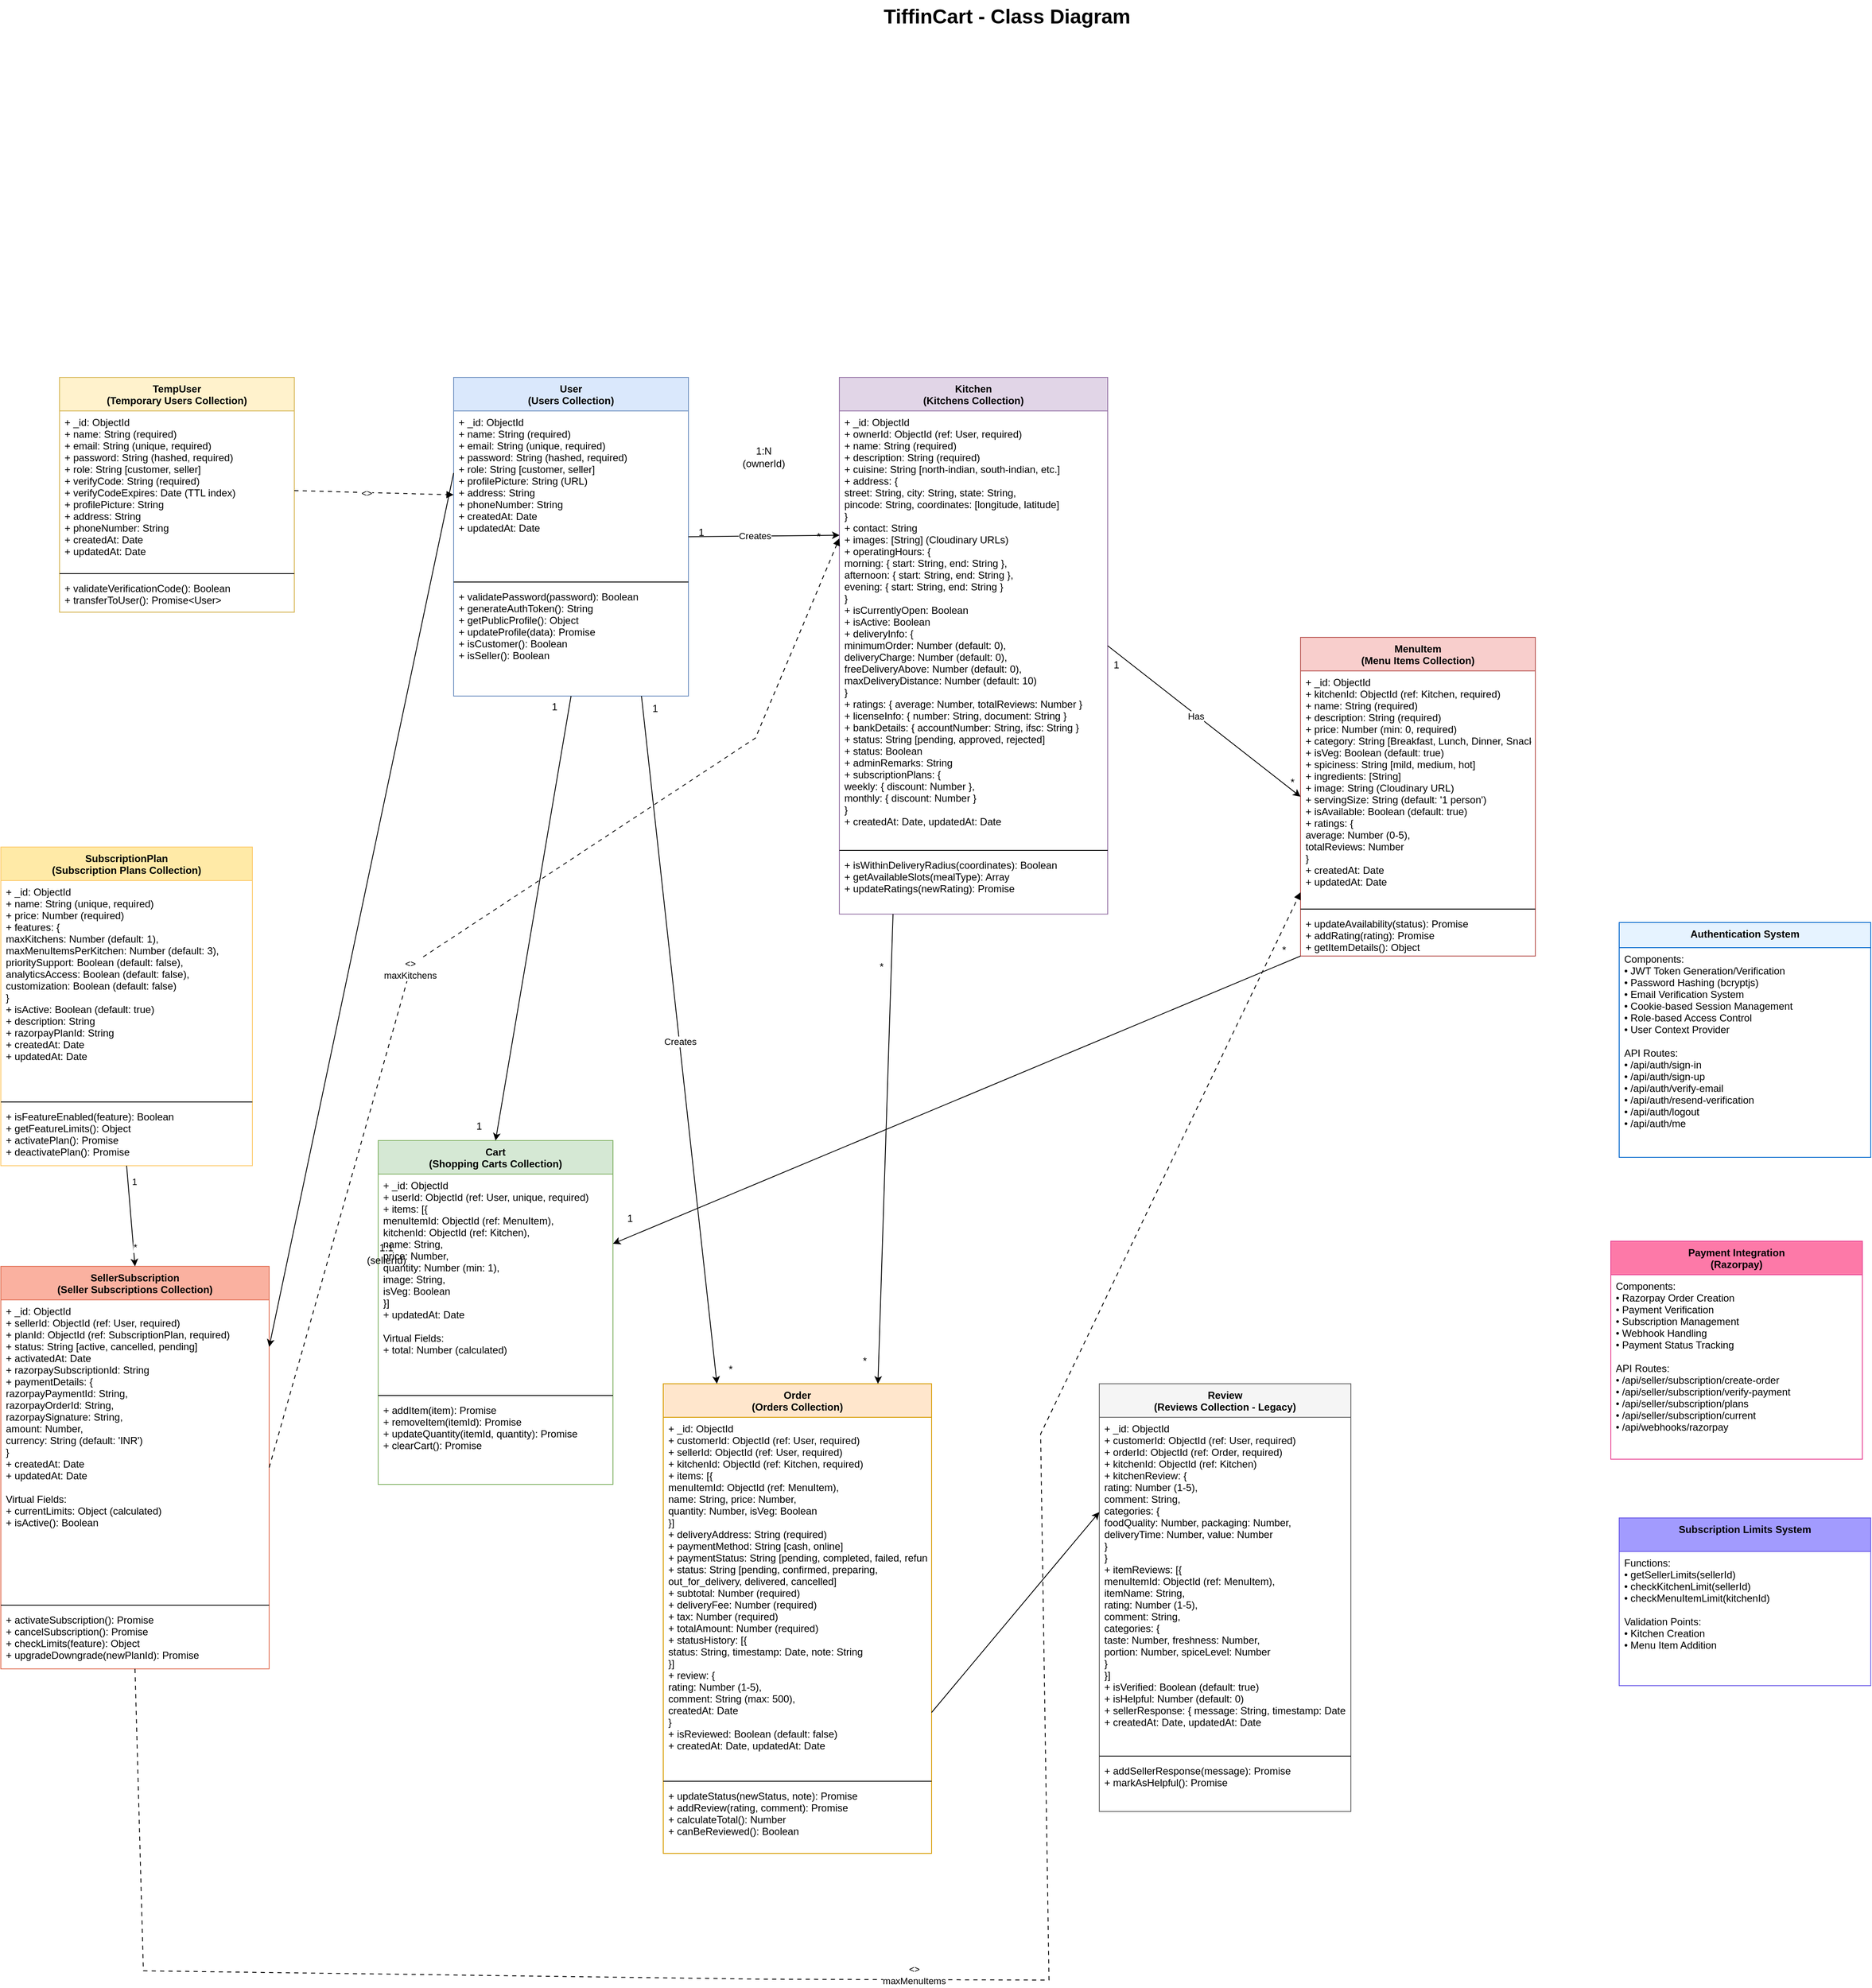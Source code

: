 <mxfile>
    <diagram name="TiffinCart System Architecture" id="tiffincart-class-diagram">
        <mxGraphModel dx="2179" dy="3202" grid="1" gridSize="10" guides="1" tooltips="1" connect="1" arrows="1" fold="1" page="1" pageScale="1" pageWidth="1654" pageHeight="2336" math="0" shadow="0">
            <root>
                <mxCell id="0"/>
                <mxCell id="1" parent="0"/>
                <mxCell id="user-class" value="User&#xa;(Users Collection)" style="swimlane;fontStyle=1;align=center;verticalAlign=top;childLayout=stackLayout;horizontal=1;startSize=40;horizontalStack=0;resizeParent=1;resizeParentMax=0;resizeLast=0;collapsible=1;marginBottom=0;fillColor=#dae8fc;strokeColor=#6c8ebf;" parent="1" vertex="1">
                    <mxGeometry x="190" y="-210" width="280" height="380" as="geometry"/>
                </mxCell>
                <mxCell id="user-attributes" value="+ _id: ObjectId&#xa;+ name: String (required)&#xa;+ email: String (unique, required)&#xa;+ password: String (hashed, required)&#xa;+ role: String [customer, seller]&#xa;+ profilePicture: String (URL)&#xa;+ address: String&#xa;+ phoneNumber: String&#xa;+ createdAt: Date&#xa;+ updatedAt: Date" style="text;strokeColor=none;fillColor=none;align=left;verticalAlign=top;spacingLeft=4;spacingRight=4;overflow=hidden;rotatable=0;points=[[0,0.5],[1,0.5]];portConstraint=eastwest;" parent="user-class" vertex="1">
                    <mxGeometry y="40" width="280" height="200" as="geometry"/>
                </mxCell>
                <mxCell id="user-separator" value="" style="line;strokeWidth=1;fillColor=none;align=left;verticalAlign=middle;spacingTop=-1;spacingLeft=3;spacingRight=3;rotatable=0;labelPosition=right;points=[];portConstraint=eastwest;" parent="user-class" vertex="1">
                    <mxGeometry y="240" width="280" height="8" as="geometry"/>
                </mxCell>
                <mxCell id="user-methods" value="+ validatePassword(password): Boolean&#xa;+ generateAuthToken(): String&#xa;+ getPublicProfile(): Object&#xa;+ updateProfile(data): Promise&#xa;+ isCustomer(): Boolean&#xa;+ isSeller(): Boolean" style="text;strokeColor=none;fillColor=none;align=left;verticalAlign=top;spacingLeft=4;spacingRight=4;overflow=hidden;rotatable=0;points=[[0,0.5],[1,0.5]];portConstraint=eastwest;" parent="user-class" vertex="1">
                    <mxGeometry y="248" width="280" height="132" as="geometry"/>
                </mxCell>
                <mxCell id="tempuser-class" value="TempUser&#xa;(Temporary Users Collection)" style="swimlane;fontStyle=1;align=center;verticalAlign=top;childLayout=stackLayout;horizontal=1;startSize=40;horizontalStack=0;resizeParent=1;resizeParentMax=0;resizeLast=0;collapsible=1;marginBottom=0;fillColor=#fff2cc;strokeColor=#d6b656;" parent="1" vertex="1">
                    <mxGeometry x="-280" y="-210" width="280" height="280" as="geometry"/>
                </mxCell>
                <mxCell id="tempuser-attributes" value="+ _id: ObjectId&#xa;+ name: String (required)&#xa;+ email: String (unique, required)&#xa;+ password: String (hashed, required)&#xa;+ role: String [customer, seller]&#xa;+ verifyCode: String (required)&#xa;+ verifyCodeExpires: Date (TTL index)&#xa;+ profilePicture: String&#xa;+ address: String&#xa;+ phoneNumber: String&#xa;+ createdAt: Date&#xa;+ updatedAt: Date" style="text;strokeColor=none;fillColor=none;align=left;verticalAlign=top;spacingLeft=4;spacingRight=4;overflow=hidden;rotatable=0;points=[[0,0.5],[1,0.5]];portConstraint=eastwest;" parent="tempuser-class" vertex="1">
                    <mxGeometry y="40" width="280" height="190" as="geometry"/>
                </mxCell>
                <mxCell id="tempuser-separator" value="" style="line;strokeWidth=1;fillColor=none;align=left;verticalAlign=middle;spacingTop=-1;spacingLeft=3;spacingRight=3;rotatable=0;labelPosition=right;points=[];portConstraint=eastwest;" parent="tempuser-class" vertex="1">
                    <mxGeometry y="230" width="280" height="8" as="geometry"/>
                </mxCell>
                <mxCell id="tempuser-methods" value="+ validateVerificationCode(): Boolean&#xa;+ transferToUser(): Promise&lt;User&gt;" style="text;strokeColor=none;fillColor=none;align=left;verticalAlign=top;spacingLeft=4;spacingRight=4;overflow=hidden;rotatable=0;points=[[0,0.5],[1,0.5]];portConstraint=eastwest;" parent="tempuser-class" vertex="1">
                    <mxGeometry y="238" width="280" height="42" as="geometry"/>
                </mxCell>
                <mxCell id="kitchen-class" value="Kitchen&#xa;(Kitchens Collection)" style="swimlane;fontStyle=1;align=center;verticalAlign=top;childLayout=stackLayout;horizontal=1;startSize=40;horizontalStack=0;resizeParent=1;resizeParentMax=0;resizeLast=0;collapsible=1;marginBottom=0;fillColor=#e1d5e7;strokeColor=#9673a6;" parent="1" vertex="1">
                    <mxGeometry x="650" y="-210" width="320" height="640" as="geometry"/>
                </mxCell>
                <mxCell id="kitchen-attributes" value="+ _id: ObjectId&#xa;+ ownerId: ObjectId (ref: User, required)&#xa;+ name: String (required)&#xa;+ description: String (required)&#xa;+ cuisine: String [north-indian, south-indian, etc.]&#xa;+ address: {&#xa;    street: String, city: String, state: String,&#xa;    pincode: String, coordinates: [longitude, latitude]&#xa;}&#xa;+ contact: String&#xa;+ images: [String] (Cloudinary URLs)&#xa;+ operatingHours: {&#xa;    morning: { start: String, end: String },&#xa;    afternoon: { start: String, end: String },&#xa;    evening: { start: String, end: String }&#xa;}&#xa;+ isCurrentlyOpen: Boolean&#xa;+ isActive: Boolean&#xa;+ deliveryInfo: {&#xa;    minimumOrder: Number (default: 0),&#xa;    deliveryCharge: Number (default: 0),&#xa;    freeDeliveryAbove: Number (default: 0),&#xa;    maxDeliveryDistance: Number (default: 10)&#xa;}&#xa;+ ratings: { average: Number, totalReviews: Number }&#xa;+ licenseInfo: { number: String, document: String }&#xa;+ bankDetails: { accountNumber: String, ifsc: String }&#xa;+ status: String [pending, approved, rejected]&#xa;+ status: Boolean&#xa;+ adminRemarks: String&#xa;+ subscriptionPlans: {&#xa;    weekly: { discount: Number },&#xa;    monthly: { discount: Number }&#xa;}&#xa;+ createdAt: Date, updatedAt: Date" style="text;strokeColor=none;fillColor=none;align=left;verticalAlign=top;spacingLeft=4;spacingRight=4;overflow=hidden;rotatable=0;points=[[0,0.5],[1,0.5]];portConstraint=eastwest;" parent="kitchen-class" vertex="1">
                    <mxGeometry y="40" width="320" height="520" as="geometry"/>
                </mxCell>
                <mxCell id="kitchen-separator" value="" style="line;strokeWidth=1;fillColor=none;align=left;verticalAlign=middle;spacingTop=-1;spacingLeft=3;spacingRight=3;rotatable=0;labelPosition=right;points=[];portConstraint=eastwest;" parent="kitchen-class" vertex="1">
                    <mxGeometry y="560" width="320" height="8" as="geometry"/>
                </mxCell>
                <mxCell id="kitchen-methods" value="+ isWithinDeliveryRadius(coordinates): Boolean&#xa;+ getAvailableSlots(mealType): Array&#xa;+ updateRatings(newRating): Promise" style="text;strokeColor=none;fillColor=none;align=left;verticalAlign=top;spacingLeft=4;spacingRight=4;overflow=hidden;rotatable=0;points=[[0,0.5],[1,0.5]];portConstraint=eastwest;" parent="kitchen-class" vertex="1">
                    <mxGeometry y="568" width="320" height="72" as="geometry"/>
                </mxCell>
                <mxCell id="menuitem-class" value="MenuItem&#xa;(Menu Items Collection)" style="swimlane;fontStyle=1;align=center;verticalAlign=top;childLayout=stackLayout;horizontal=1;startSize=40;horizontalStack=0;resizeParent=1;resizeParentMax=0;resizeLast=0;collapsible=1;marginBottom=0;fillColor=#f8cecc;strokeColor=#b85450;" parent="1" vertex="1">
                    <mxGeometry x="1200" y="100" width="280" height="380" as="geometry"/>
                </mxCell>
                <mxCell id="menuitem-attributes" value="+ _id: ObjectId&#xa;+ kitchenId: ObjectId (ref: Kitchen, required)&#xa;+ name: String (required)&#xa;+ description: String (required)&#xa;+ price: Number (min: 0, required)&#xa;+ category: String [Breakfast, Lunch, Dinner, Snacks, Dessert]&#xa;+ isVeg: Boolean (default: true)&#xa;+ spiciness: String [mild, medium, hot]&#xa;+ ingredients: [String]&#xa;+ image: String (Cloudinary URL)&#xa;+ servingSize: String (default: &#39;1 person&#39;)&#xa;+ isAvailable: Boolean (default: true)&#xa;+ ratings: {&#xa;    average: Number (0-5),&#xa;    totalReviews: Number&#xa;}&#xa;+ createdAt: Date&#xa;+ updatedAt: Date" style="text;strokeColor=none;fillColor=none;align=left;verticalAlign=top;spacingLeft=4;spacingRight=4;overflow=hidden;rotatable=0;points=[[0,0.5],[1,0.5]];portConstraint=eastwest;" parent="menuitem-class" vertex="1">
                    <mxGeometry y="40" width="280" height="280" as="geometry"/>
                </mxCell>
                <mxCell id="menuitem-separator" value="" style="line;strokeWidth=1;fillColor=none;align=left;verticalAlign=middle;spacingTop=-1;spacingLeft=3;spacingRight=3;rotatable=0;labelPosition=right;points=[];portConstraint=eastwest;" parent="menuitem-class" vertex="1">
                    <mxGeometry y="320" width="280" height="8" as="geometry"/>
                </mxCell>
                <mxCell id="menuitem-methods" value="+ updateAvailability(status): Promise&#xa;+ addRating(rating): Promise&#xa;+ getItemDetails(): Object" style="text;strokeColor=none;fillColor=none;align=left;verticalAlign=top;spacingLeft=4;spacingRight=4;overflow=hidden;rotatable=0;points=[[0,0.5],[1,0.5]];portConstraint=eastwest;" parent="menuitem-class" vertex="1">
                    <mxGeometry y="328" width="280" height="52" as="geometry"/>
                </mxCell>
                <mxCell id="cart-class" value="Cart&#xa;(Shopping Carts Collection)" style="swimlane;fontStyle=1;align=center;verticalAlign=top;childLayout=stackLayout;horizontal=1;startSize=40;horizontalStack=0;resizeParent=1;resizeParentMax=0;resizeLast=0;collapsible=1;marginBottom=0;fillColor=#d5e8d4;strokeColor=#82b366;" parent="1" vertex="1">
                    <mxGeometry x="100" y="700" width="280" height="410" as="geometry"/>
                </mxCell>
                <mxCell id="cart-attributes" value="+ _id: ObjectId&#xa;+ userId: ObjectId (ref: User, unique, required)&#xa;+ items: [{&#xa;    menuItemId: ObjectId (ref: MenuItem),&#xa;    kitchenId: ObjectId (ref: Kitchen),&#xa;    name: String,&#xa;    price: Number,&#xa;    quantity: Number (min: 1),&#xa;    image: String,&#xa;    isVeg: Boolean&#xa;}]&#xa;+ updatedAt: Date&#xa;&#xa;Virtual Fields:&#xa;+ total: Number (calculated)" style="text;strokeColor=none;fillColor=none;align=left;verticalAlign=top;spacingLeft=4;spacingRight=4;overflow=hidden;rotatable=0;points=[[0,0.5],[1,0.5]];portConstraint=eastwest;" parent="cart-class" vertex="1">
                    <mxGeometry y="40" width="280" height="260" as="geometry"/>
                </mxCell>
                <mxCell id="cart-separator" value="" style="line;strokeWidth=1;fillColor=none;align=left;verticalAlign=middle;spacingTop=-1;spacingLeft=3;spacingRight=3;rotatable=0;labelPosition=right;points=[];portConstraint=eastwest;" parent="cart-class" vertex="1">
                    <mxGeometry y="300" width="280" height="8" as="geometry"/>
                </mxCell>
                <mxCell id="cart-methods" value="+ addItem(item): Promise&#xa;+ removeItem(itemId): Promise&#xa;+ updateQuantity(itemId, quantity): Promise&#xa;+ clearCart(): Promise" style="text;strokeColor=none;fillColor=none;align=left;verticalAlign=top;spacingLeft=4;spacingRight=4;overflow=hidden;rotatable=0;points=[[0,0.5],[1,0.5]];portConstraint=eastwest;" parent="cart-class" vertex="1">
                    <mxGeometry y="308" width="280" height="102" as="geometry"/>
                </mxCell>
                <mxCell id="order-class" value="Order&#xa;(Orders Collection)" style="swimlane;fontStyle=1;align=center;verticalAlign=top;childLayout=stackLayout;horizontal=1;startSize=40;horizontalStack=0;resizeParent=1;resizeParentMax=0;resizeLast=0;collapsible=1;marginBottom=0;fillColor=#ffe6cc;strokeColor=#d79b00;" parent="1" vertex="1">
                    <mxGeometry x="440" y="990" width="320" height="560" as="geometry"/>
                </mxCell>
                <mxCell id="order-attributes" value="+ _id: ObjectId&#xa;+ customerId: ObjectId (ref: User, required)&#xa;+ sellerId: ObjectId (ref: User, required)&#xa;+ kitchenId: ObjectId (ref: Kitchen, required)&#xa;+ items: [{&#xa;    menuItemId: ObjectId (ref: MenuItem),&#xa;    name: String, price: Number,&#xa;    quantity: Number, isVeg: Boolean&#xa;}]&#xa;+ deliveryAddress: String (required)&#xa;+ paymentMethod: String [cash, online]&#xa;+ paymentStatus: String [pending, completed, failed, refunded]&#xa;+ status: String [pending, confirmed, preparing, &#xa;    out_for_delivery, delivered, cancelled]&#xa;+ subtotal: Number (required)&#xa;+ deliveryFee: Number (required)&#xa;+ tax: Number (required)&#xa;+ totalAmount: Number (required)&#xa;+ statusHistory: [{&#xa;    status: String, timestamp: Date, note: String&#xa;}]&#xa;+ review: {&#xa;    rating: Number (1-5),&#xa;    comment: String (max: 500),&#xa;    createdAt: Date&#xa;}&#xa;+ isReviewed: Boolean (default: false)&#xa;+ createdAt: Date, updatedAt: Date" style="text;strokeColor=none;fillColor=none;align=left;verticalAlign=top;spacingLeft=4;spacingRight=4;overflow=hidden;rotatable=0;points=[[0,0.5],[1,0.5]];portConstraint=eastwest;" parent="order-class" vertex="1">
                    <mxGeometry y="40" width="320" height="430" as="geometry"/>
                </mxCell>
                <mxCell id="order-separator" value="" style="line;strokeWidth=1;fillColor=none;align=left;verticalAlign=middle;spacingTop=-1;spacingLeft=3;spacingRight=3;rotatable=0;labelPosition=right;points=[];portConstraint=eastwest;" parent="order-class" vertex="1">
                    <mxGeometry y="470" width="320" height="8" as="geometry"/>
                </mxCell>
                <mxCell id="order-methods" value="+ updateStatus(newStatus, note): Promise&#xa;+ addReview(rating, comment): Promise&#xa;+ calculateTotal(): Number&#xa;+ canBeReviewed(): Boolean" style="text;strokeColor=none;fillColor=none;align=left;verticalAlign=top;spacingLeft=4;spacingRight=4;overflow=hidden;rotatable=0;points=[[0,0.5],[1,0.5]];portConstraint=eastwest;" parent="order-class" vertex="1">
                    <mxGeometry y="478" width="320" height="82" as="geometry"/>
                </mxCell>
                <mxCell id="review-class" value="Review&#xa;(Reviews Collection - Legacy)" style="swimlane;fontStyle=1;align=center;verticalAlign=top;childLayout=stackLayout;horizontal=1;startSize=40;horizontalStack=0;resizeParent=1;resizeParentMax=0;resizeLast=0;collapsible=1;marginBottom=0;fillColor=#f5f5f5;strokeColor=#666666;" parent="1" vertex="1">
                    <mxGeometry x="960" y="990" width="300" height="510" as="geometry"/>
                </mxCell>
                <mxCell id="review-attributes" value="+ _id: ObjectId&#xa;+ customerId: ObjectId (ref: User, required)&#xa;+ orderId: ObjectId (ref: Order, required)&#xa;+ kitchenId: ObjectId (ref: Kitchen)&#xa;+ kitchenReview: {&#xa;    rating: Number (1-5),&#xa;    comment: String,&#xa;    categories: {&#xa;        foodQuality: Number, packaging: Number,&#xa;        deliveryTime: Number, value: Number&#xa;    }&#xa;}&#xa;+ itemReviews: [{&#xa;    menuItemId: ObjectId (ref: MenuItem),&#xa;    itemName: String,&#xa;    rating: Number (1-5),&#xa;    comment: String,&#xa;    categories: {&#xa;        taste: Number, freshness: Number,&#xa;        portion: Number, spiceLevel: Number&#xa;    }&#xa;}]&#xa;+ isVerified: Boolean (default: true)&#xa;+ isHelpful: Number (default: 0)&#xa;+ sellerResponse: { message: String, timestamp: Date }&#xa;+ createdAt: Date, updatedAt: Date" style="text;strokeColor=none;fillColor=none;align=left;verticalAlign=top;spacingLeft=4;spacingRight=4;overflow=hidden;rotatable=0;points=[[0,0.5],[1,0.5]];portConstraint=eastwest;" parent="review-class" vertex="1">
                    <mxGeometry y="40" width="300" height="400" as="geometry"/>
                </mxCell>
                <mxCell id="review-separator" value="" style="line;strokeWidth=1;fillColor=none;align=left;verticalAlign=middle;spacingTop=-1;spacingLeft=3;spacingRight=3;rotatable=0;labelPosition=right;points=[];portConstraint=eastwest;" parent="review-class" vertex="1">
                    <mxGeometry y="440" width="300" height="8" as="geometry"/>
                </mxCell>
                <mxCell id="review-methods" value="+ addSellerResponse(message): Promise&#xa;+ markAsHelpful(): Promise" style="text;strokeColor=none;fillColor=none;align=left;verticalAlign=top;spacingLeft=4;spacingRight=4;overflow=hidden;rotatable=0;points=[[0,0.5],[1,0.5]];portConstraint=eastwest;" parent="review-class" vertex="1">
                    <mxGeometry y="448" width="300" height="62" as="geometry"/>
                </mxCell>
                <mxCell id="auth-system" value="Authentication System" style="swimlane;fontStyle=1;align=center;verticalAlign=top;childLayout=stackLayout;horizontal=1;startSize=30;horizontalStack=0;resizeParent=1;resizeParentMax=0;resizeLast=0;collapsible=1;marginBottom=0;fillColor=#e6f3ff;strokeColor=#0066cc;" parent="1" vertex="1">
                    <mxGeometry x="1580" y="440" width="300" height="280" as="geometry"/>
                </mxCell>
                <mxCell id="auth-components" value="Components:&#xa;• JWT Token Generation/Verification&#xa;• Password Hashing (bcryptjs)&#xa;• Email Verification System&#xa;• Cookie-based Session Management&#xa;• Role-based Access Control&#xa;• User Context Provider&#xa;&#xa;API Routes:&#xa;• /api/auth/sign-in&#xa;• /api/auth/sign-up&#xa;• /api/auth/verify-email&#xa;• /api/auth/resend-verification&#xa;• /api/auth/logout&#xa;• /api/auth/me" style="text;strokeColor=none;fillColor=none;align=left;verticalAlign=top;spacingLeft=4;spacingRight=4;overflow=hidden;rotatable=0;points=[[0,0.5],[1,0.5]];portConstraint=eastwest;" parent="auth-system" vertex="1">
                    <mxGeometry y="30" width="300" height="250" as="geometry"/>
                </mxCell>
                <mxCell id="user-kitchen-relation" value="" style="endArrow=classic;html=1;rounded=0;exitX=1;exitY=0.5;exitDx=0;exitDy=0;entryX=0.001;entryY=0.285;entryDx=0;entryDy=0;entryPerimeter=0;" parent="1" source="user-class" target="kitchen-attributes" edge="1">
                    <mxGeometry width="50" height="50" relative="1" as="geometry">
                        <mxPoint x="600" y="300" as="sourcePoint"/>
                        <mxPoint x="540" y="310" as="targetPoint"/>
                        <Array as="points"/>
                    </mxGeometry>
                </mxCell>
                <mxCell id="7" value="Creates" style="edgeLabel;html=1;align=center;verticalAlign=middle;resizable=0;points=[];" parent="user-kitchen-relation" vertex="1" connectable="0">
                    <mxGeometry x="-0.124" relative="1" as="geometry">
                        <mxPoint as="offset"/>
                    </mxGeometry>
                </mxCell>
                <mxCell id="user-kitchen-label" value="1:N&#xa;(ownerId)" style="text;html=1;strokeColor=none;fillColor=none;align=center;verticalAlign=middle;whiteSpace=wrap;rounded=0;" parent="1" vertex="1">
                    <mxGeometry x="530" y="-130" width="60" height="30" as="geometry"/>
                </mxCell>
                <mxCell id="kitchen-menuitem-relation" value="" style="endArrow=classic;html=1;rounded=0;exitX=1;exitY=0.5;exitDx=0;exitDy=0;entryX=0;entryY=0.5;entryDx=0;entryDy=0;" parent="1" source="kitchen-class" target="menuitem-class" edge="1">
                    <mxGeometry width="50" height="50" relative="1" as="geometry">
                        <mxPoint x="1100" y="300" as="sourcePoint"/>
                        <mxPoint x="1150" y="250" as="targetPoint"/>
                    </mxGeometry>
                </mxCell>
                <mxCell id="10" value="Has" style="edgeLabel;html=1;align=center;verticalAlign=middle;resizable=0;points=[];" parent="kitchen-menuitem-relation" vertex="1" connectable="0">
                    <mxGeometry x="-0.081" y="-1" relative="1" as="geometry">
                        <mxPoint as="offset"/>
                    </mxGeometry>
                </mxCell>
                <mxCell id="user-cart-relation" value="" style="endArrow=classic;html=1;rounded=0;exitX=0.5;exitY=1;exitDx=0;exitDy=0;entryX=0.5;entryY=0;entryDx=0;entryDy=0;" parent="1" source="user-class" target="cart-class" edge="1">
                    <mxGeometry width="50" height="50" relative="1" as="geometry">
                        <mxPoint x="200" y="550" as="sourcePoint"/>
                        <mxPoint x="250" y="500" as="targetPoint"/>
                    </mxGeometry>
                </mxCell>
                <mxCell id="user-order-customer-relation" value="" style="endArrow=classic;html=1;rounded=0;exitX=0.8;exitY=1;exitDx=0;exitDy=0;entryX=0.2;entryY=0;entryDx=0;entryDy=0;" parent="1" source="user-class" target="order-class" edge="1">
                    <mxGeometry width="50" height="50" relative="1" as="geometry">
                        <mxPoint x="350" y="550" as="sourcePoint"/>
                        <mxPoint x="400" y="500" as="targetPoint"/>
                    </mxGeometry>
                </mxCell>
                <mxCell id="18" value="Creates" style="edgeLabel;html=1;align=center;verticalAlign=middle;resizable=0;points=[];" parent="user-order-customer-relation" vertex="1" connectable="0">
                    <mxGeometry x="0.007" y="1" relative="1" as="geometry">
                        <mxPoint x="-1" y="-1" as="offset"/>
                    </mxGeometry>
                </mxCell>
                <mxCell id="kitchen-order-relation" value="" style="endArrow=classic;html=1;rounded=0;exitX=0.2;exitY=1;exitDx=0;exitDy=0;entryX=0.8;entryY=0;entryDx=0;entryDy=0;" parent="1" source="kitchen-class" target="order-class" edge="1">
                    <mxGeometry width="50" height="50" relative="1" as="geometry">
                        <mxPoint x="700" y="650" as="sourcePoint"/>
                        <mxPoint x="750" y="600" as="targetPoint"/>
                    </mxGeometry>
                </mxCell>
                <mxCell id="menuitem-cart-relation" value="" style="endArrow=classic;html=1;rounded=0;exitX=0;exitY=1;exitDx=0;exitDy=0;entryX=1;entryY=0.3;entryDx=0;entryDy=0;" parent="1" source="menuitem-class" target="cart-class" edge="1">
                    <mxGeometry width="50" height="50" relative="1" as="geometry">
                        <mxPoint x="1100" y="600" as="sourcePoint"/>
                        <mxPoint x="1150" y="550" as="targetPoint"/>
                    </mxGeometry>
                </mxCell>
                <mxCell id="order-review-relation" value="" style="endArrow=classic;html=1;rounded=0;exitX=1;exitY=0.7;exitDx=0;exitDy=0;entryX=0;entryY=0.3;entryDx=0;entryDy=0;" parent="1" source="order-class" target="review-class" edge="1">
                    <mxGeometry width="50" height="50" relative="1" as="geometry">
                        <mxPoint x="750" y="950" as="sourcePoint"/>
                        <mxPoint x="800" y="900" as="targetPoint"/>
                    </mxGeometry>
                </mxCell>
                <mxCell id="subscription-plan-class" value="SubscriptionPlan&#xa;(Subscription Plans Collection)" style="swimlane;fontStyle=1;align=center;verticalAlign=top;childLayout=stackLayout;horizontal=1;startSize=40;horizontalStack=0;resizeParent=1;resizeParentMax=0;resizeLast=0;collapsible=1;marginBottom=0;fillColor=#ffeaa7;strokeColor=#fdcb6e;" parent="1" vertex="1">
                    <mxGeometry x="-350" y="350" width="300" height="380" as="geometry"/>
                </mxCell>
                <mxCell id="subscription-plan-attributes" value="+ _id: ObjectId&#xa;+ name: String (unique, required)&#xa;+ price: Number (required)&#xa;+ features: {&#xa;    maxKitchens: Number (default: 1),&#xa;    maxMenuItemsPerKitchen: Number (default: 3),&#xa;    prioritySupport: Boolean (default: false),&#xa;    analyticsAccess: Boolean (default: false),&#xa;    customization: Boolean (default: false)&#xa;}&#xa;+ isActive: Boolean (default: true)&#xa;+ description: String&#xa;+ razorpayPlanId: String&#xa;+ createdAt: Date&#xa;+ updatedAt: Date" style="text;strokeColor=none;fillColor=none;align=left;verticalAlign=top;spacingLeft=4;spacingRight=4;overflow=hidden;rotatable=0;points=[[0,0.5],[1,0.5]];portConstraint=eastwest;" parent="subscription-plan-class" vertex="1">
                    <mxGeometry y="40" width="300" height="260" as="geometry"/>
                </mxCell>
                <mxCell id="subscription-plan-separator" value="" style="line;strokeWidth=1;fillColor=none;align=left;verticalAlign=middle;spacingTop=-1;spacingLeft=3;spacingRight=3;rotatable=0;labelPosition=right;points=[];portConstraint=eastwest;" parent="subscription-plan-class" vertex="1">
                    <mxGeometry y="300" width="300" height="8" as="geometry"/>
                </mxCell>
                <mxCell id="subscription-plan-methods" value="+ isFeatureEnabled(feature): Boolean&#xa;+ getFeatureLimits(): Object&#xa;+ activatePlan(): Promise&#xa;+ deactivatePlan(): Promise" style="text;strokeColor=none;fillColor=none;align=left;verticalAlign=top;spacingLeft=4;spacingRight=4;overflow=hidden;rotatable=0;points=[[0,0.5],[1,0.5]];portConstraint=eastwest;" parent="subscription-plan-class" vertex="1">
                    <mxGeometry y="308" width="300" height="72" as="geometry"/>
                </mxCell>
                <mxCell id="seller-subscription-class" value="SellerSubscription&#xa;(Seller Subscriptions Collection)" style="swimlane;fontStyle=1;align=center;verticalAlign=top;childLayout=stackLayout;horizontal=1;startSize=40;horizontalStack=0;resizeParent=1;resizeParentMax=0;resizeLast=0;collapsible=1;marginBottom=0;fillColor=#fab1a0;strokeColor=#e17055;" parent="1" vertex="1">
                    <mxGeometry x="-350" y="850" width="320" height="480" as="geometry"/>
                </mxCell>
                <mxCell id="seller-subscription-attributes" value="+ _id: ObjectId&#xa;+ sellerId: ObjectId (ref: User, required)&#xa;+ planId: ObjectId (ref: SubscriptionPlan, required)&#xa;+ status: String [active, cancelled, pending]&#xa;+ activatedAt: Date&#xa;+ razorpaySubscriptionId: String&#xa;+ paymentDetails: {&#xa;    razorpayPaymentId: String,&#xa;    razorpayOrderId: String,&#xa;    razorpaySignature: String,&#xa;    amount: Number,&#xa;    currency: String (default: &#39;INR&#39;)&#xa;}&#xa;+ createdAt: Date&#xa;+ updatedAt: Date&#xa;&#xa;Virtual Fields:&#xa;+ currentLimits: Object (calculated)&#xa;+ isActive(): Boolean" style="text;strokeColor=none;fillColor=none;align=left;verticalAlign=top;spacingLeft=4;spacingRight=4;overflow=hidden;rotatable=0;points=[[0,0.5],[1,0.5]];portConstraint=eastwest;" parent="seller-subscription-class" vertex="1">
                    <mxGeometry y="40" width="320" height="360" as="geometry"/>
                </mxCell>
                <mxCell id="seller-subscription-separator" value="" style="line;strokeWidth=1;fillColor=none;align=left;verticalAlign=middle;spacingTop=-1;spacingLeft=3;spacingRight=3;rotatable=0;labelPosition=right;points=[];portConstraint=eastwest;" parent="seller-subscription-class" vertex="1">
                    <mxGeometry y="400" width="320" height="8" as="geometry"/>
                </mxCell>
                <mxCell id="seller-subscription-methods" value="+ activateSubscription(): Promise&#xa;+ cancelSubscription(): Promise&#xa;+ checkLimits(feature): Object&#xa;+ upgradeDowngrade(newPlanId): Promise" style="text;strokeColor=none;fillColor=none;align=left;verticalAlign=top;spacingLeft=4;spacingRight=4;overflow=hidden;rotatable=0;points=[[0,0.5],[1,0.5]];portConstraint=eastwest;" parent="seller-subscription-class" vertex="1">
                    <mxGeometry y="408" width="320" height="72" as="geometry"/>
                </mxCell>
                <mxCell id="payment-system" value="Payment Integration&#xa;(Razorpay)" style="swimlane;fontStyle=1;align=center;verticalAlign=top;childLayout=stackLayout;horizontal=1;startSize=40;horizontalStack=0;resizeParent=1;resizeParentMax=0;resizeLast=0;collapsible=1;marginBottom=0;fillColor=#fd79a8;strokeColor=#e84393;" parent="1" vertex="1">
                    <mxGeometry x="1570" y="820" width="300" height="260" as="geometry"/>
                </mxCell>
                <mxCell id="payment-components" value="Components:&#xa;• Razorpay Order Creation&#xa;• Payment Verification&#xa;• Subscription Management&#xa;• Webhook Handling&#xa;• Payment Status Tracking&#xa;&#xa;API Routes:&#xa;• /api/seller/subscription/create-order&#xa;• /api/seller/subscription/verify-payment&#xa;• /api/seller/subscription/plans&#xa;• /api/seller/subscription/current&#xa;• /api/webhooks/razorpay" style="text;strokeColor=none;fillColor=none;align=left;verticalAlign=top;spacingLeft=4;spacingRight=4;overflow=hidden;rotatable=0;points=[[0,0.5],[1,0.5]];portConstraint=eastwest;" parent="payment-system" vertex="1">
                    <mxGeometry y="40" width="300" height="220" as="geometry"/>
                </mxCell>
                <mxCell id="subscription-limits-system" value="Subscription Limits System" style="swimlane;fontStyle=1;align=center;verticalAlign=top;childLayout=stackLayout;horizontal=1;startSize=40;horizontalStack=0;resizeParent=1;resizeParentMax=0;resizeLast=0;collapsible=1;marginBottom=0;fillColor=#a29bfe;strokeColor=#6c5ce7;" parent="1" vertex="1">
                    <mxGeometry x="1580" y="1150" width="300" height="200" as="geometry"/>
                </mxCell>
                <mxCell id="subscription-limits-components" value="Functions:&#xa;• getSellerLimits(sellerId)&#xa;• checkKitchenLimit(sellerId)&#xa;• checkMenuItemLimit(kitchenId)&#xa;&#xa;Validation Points:&#xa;• Kitchen Creation&#xa;• Menu Item Addition&#xa;" style="text;strokeColor=none;fillColor=none;align=left;verticalAlign=top;spacingLeft=4;spacingRight=4;overflow=hidden;rotatable=0;points=[[0,0.5],[1,0.5]];portConstraint=eastwest;" parent="subscription-limits-system" vertex="1">
                    <mxGeometry y="40" width="300" height="160" as="geometry"/>
                </mxCell>
                <mxCell id="user-seller-subscription-relation" value="" style="endArrow=classic;html=1;rounded=0;exitX=0;exitY=0.3;exitDx=0;exitDy=0;entryX=1;entryY=0.2;entryDx=0;entryDy=0;" parent="1" source="user-class" target="seller-subscription-class" edge="1">
                    <mxGeometry width="50" height="50" relative="1" as="geometry">
                        <mxPoint x="200" y="950" as="sourcePoint"/>
                        <mxPoint x="250" y="900" as="targetPoint"/>
                    </mxGeometry>
                </mxCell>
                <mxCell id="user-seller-subscription-label" value="1:1&#xa;(sellerId)" style="text;html=1;strokeColor=none;fillColor=none;align=center;verticalAlign=middle;whiteSpace=wrap;rounded=0;" parent="1" vertex="1">
                    <mxGeometry x="80" y="820" width="60" height="30" as="geometry"/>
                </mxCell>
                <mxCell id="subscription-plan-seller-relation" value="" style="endArrow=classic;html=1;rounded=0;exitX=0.5;exitY=1;exitDx=0;exitDy=0;entryX=0.5;entryY=0;entryDx=0;entryDy=0;" parent="1" source="subscription-plan-class" target="seller-subscription-class" edge="1">
                    <mxGeometry width="50" height="50" relative="1" as="geometry">
                        <mxPoint x="-100" y="900" as="sourcePoint"/>
                        <mxPoint x="-50" y="850" as="targetPoint"/>
                    </mxGeometry>
                </mxCell>
                <mxCell id="22" value="1" style="edgeLabel;html=1;align=center;verticalAlign=middle;resizable=0;points=[];" vertex="1" connectable="0" parent="subscription-plan-seller-relation">
                    <mxGeometry x="-0.688" y="7" relative="1" as="geometry">
                        <mxPoint as="offset"/>
                    </mxGeometry>
                </mxCell>
                <mxCell id="23" value="*" style="edgeLabel;html=1;align=center;verticalAlign=middle;resizable=0;points=[];" vertex="1" connectable="0" parent="subscription-plan-seller-relation">
                    <mxGeometry x="0.612" y="2" relative="1" as="geometry">
                        <mxPoint as="offset"/>
                    </mxGeometry>
                </mxCell>
                <mxCell id="kitchen-limits-relation" value="" style="endArrow=block;html=1;rounded=0;dashed=1;dashPattern=5 5;exitX=1;exitY=0.5;exitDx=0;exitDy=0;entryX=0;entryY=0.3;entryDx=0;entryDy=0;" parent="1" source="seller-subscription-class" target="kitchen-class" edge="1">
                    <mxGeometry width="50" height="50" relative="1" as="geometry">
                        <mxPoint x="200" y="950" as="sourcePoint"/>
                        <mxPoint x="250" y="900" as="targetPoint"/>
                        <Array as="points">
                            <mxPoint x="140" y="490"/>
                            <mxPoint x="550" y="220"/>
                        </Array>
                    </mxGeometry>
                </mxCell>
                <mxCell id="kitchen-limits-label" value="&lt;&lt;limits&gt;&gt;&#xa;maxKitchens" style="edgeLabel;html=1;align=center;verticalAlign=middle;resizable=0;points=[];" parent="kitchen-limits-relation" vertex="1" connectable="0">
                    <mxGeometry x="-0.1" y="1" relative="1" as="geometry">
                        <mxPoint as="offset"/>
                    </mxGeometry>
                </mxCell>
                <mxCell id="menuitem-limits-relation" value="" style="endArrow=block;html=1;rounded=0;dashed=1;dashPattern=5 5;exitX=0.5;exitY=1;exitDx=0;exitDy=0;entryX=0;entryY=0.8;entryDx=0;entryDy=0;" parent="1" source="seller-subscription-class" target="menuitem-class" edge="1">
                    <mxGeometry width="50" height="50" relative="1" as="geometry">
                        <mxPoint x="200" y="950" as="sourcePoint"/>
                        <mxPoint x="250" y="900" as="targetPoint"/>
                        <Array as="points">
                            <mxPoint x="-180" y="1690"/>
                            <mxPoint x="560" y="1700"/>
                            <mxPoint x="900" y="1701"/>
                            <mxPoint x="890" y="1050"/>
                        </Array>
                    </mxGeometry>
                </mxCell>
                <mxCell id="menuitem-limits-label" value="&lt;&lt;limits&gt;&gt;&#xa;maxMenuItems" style="edgeLabel;html=1;align=center;verticalAlign=middle;resizable=0;points=[];" parent="menuitem-limits-relation" vertex="1" connectable="0">
                    <mxGeometry x="-0.1" y="1" relative="1" as="geometry">
                        <mxPoint x="15" y="-5" as="offset"/>
                    </mxGeometry>
                </mxCell>
                <mxCell id="2" value="" style="endArrow=block;html=1;rounded=0;dashed=1;dashPattern=5 5;exitX=1;exitY=0.5;exitDx=0;exitDy=0;entryX=0;entryY=0.5;entryDx=0;entryDy=0;" parent="1" source="tempuser-attributes" target="user-attributes" edge="1">
                    <mxGeometry relative="1" as="geometry">
                        <Array as="points"/>
                        <mxPoint x="-110" y="241.5" as="sourcePoint"/>
                        <mxPoint x="158" y="228.5" as="targetPoint"/>
                    </mxGeometry>
                </mxCell>
                <mxCell id="3" value="&lt;&lt;migrates to&gt;&gt;" style="edgeLabel;html=1;align=center;verticalAlign=middle;resizable=0;points=[];" parent="2" connectable="0" vertex="1">
                    <mxGeometry x="-0.1" y="-1" relative="1" as="geometry">
                        <mxPoint as="offset"/>
                    </mxGeometry>
                </mxCell>
                <mxCell id="5" value="1" style="text;html=1;align=center;verticalAlign=middle;resizable=0;points=[];autosize=1;strokeColor=none;fillColor=none;" parent="1" vertex="1">
                    <mxGeometry x="470" y="-40" width="30" height="30" as="geometry"/>
                </mxCell>
                <mxCell id="6" value="*" style="text;html=1;align=center;verticalAlign=middle;resizable=0;points=[];autosize=1;strokeColor=none;fillColor=none;" parent="1" vertex="1">
                    <mxGeometry x="610" y="-35" width="30" height="30" as="geometry"/>
                </mxCell>
                <mxCell id="8" value="1" style="text;html=1;align=center;verticalAlign=middle;resizable=0;points=[];autosize=1;strokeColor=none;fillColor=none;" parent="1" vertex="1">
                    <mxGeometry x="965" y="118" width="30" height="30" as="geometry"/>
                </mxCell>
                <mxCell id="9" value="*" style="text;html=1;align=center;verticalAlign=middle;resizable=0;points=[];autosize=1;strokeColor=none;fillColor=none;" parent="1" vertex="1">
                    <mxGeometry x="1175" y="258" width="30" height="30" as="geometry"/>
                </mxCell>
                <mxCell id="11" value="*" style="text;html=1;align=center;verticalAlign=middle;resizable=0;points=[];autosize=1;strokeColor=none;fillColor=none;" parent="1" vertex="1">
                    <mxGeometry x="1165" y="458" width="30" height="30" as="geometry"/>
                </mxCell>
                <mxCell id="12" value="1" style="text;html=1;align=center;verticalAlign=middle;resizable=0;points=[];autosize=1;strokeColor=none;fillColor=none;" parent="1" vertex="1">
                    <mxGeometry x="385" y="778" width="30" height="30" as="geometry"/>
                </mxCell>
                <mxCell id="13" value="*" style="text;html=1;align=center;verticalAlign=middle;resizable=0;points=[];autosize=1;strokeColor=none;fillColor=none;" parent="1" vertex="1">
                    <mxGeometry x="665" y="948" width="30" height="30" as="geometry"/>
                </mxCell>
                <mxCell id="14" value="*" style="text;html=1;align=center;verticalAlign=middle;resizable=0;points=[];autosize=1;strokeColor=none;fillColor=none;" parent="1" vertex="1">
                    <mxGeometry x="685" y="478" width="30" height="30" as="geometry"/>
                </mxCell>
                <mxCell id="15" value="1" style="text;html=1;align=center;verticalAlign=middle;resizable=0;points=[];autosize=1;strokeColor=none;fillColor=none;" parent="1" vertex="1">
                    <mxGeometry x="415" y="170" width="30" height="30" as="geometry"/>
                </mxCell>
                <mxCell id="17" value="*" style="text;html=1;align=center;verticalAlign=middle;resizable=0;points=[];autosize=1;strokeColor=none;fillColor=none;" parent="1" vertex="1">
                    <mxGeometry x="505" y="958" width="30" height="30" as="geometry"/>
                </mxCell>
                <mxCell id="19" value="1" style="text;html=1;align=center;verticalAlign=middle;resizable=0;points=[];autosize=1;strokeColor=none;fillColor=none;" parent="1" vertex="1">
                    <mxGeometry x="295" y="168" width="30" height="30" as="geometry"/>
                </mxCell>
                <mxCell id="20" value="1" style="text;html=1;align=center;verticalAlign=middle;resizable=0;points=[];autosize=1;strokeColor=none;fillColor=none;" parent="1" vertex="1">
                    <mxGeometry x="205" y="668" width="30" height="30" as="geometry"/>
                </mxCell>
                <mxCell id="21" value="TiffinCart - Class Diagram" style="text;html=1;strokeColor=none;fillColor=none;align=center;verticalAlign=middle;whiteSpace=wrap;rounded=0;fontSize=24;fontStyle=1;" parent="1" vertex="1">
                    <mxGeometry x="660" y="-660" width="380" height="40" as="geometry"/>
                </mxCell>
            </root>
        </mxGraphModel>
    </diagram>
</mxfile>